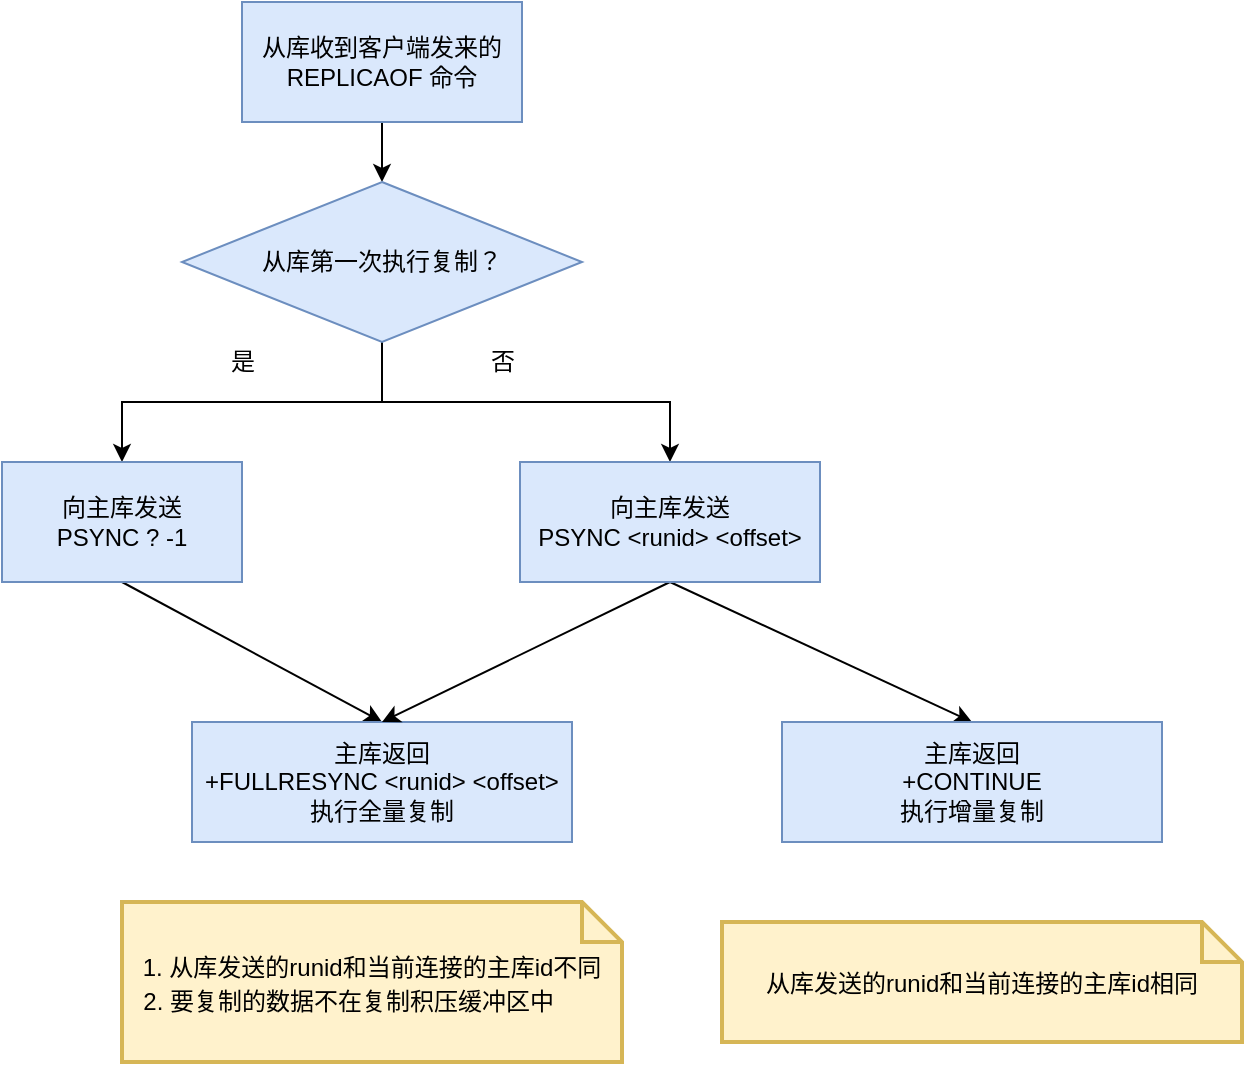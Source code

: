 <mxfile version="15.4.0" type="device"><diagram id="nJzFTUHdwMTyXhWlf6sG" name="第 1 页"><mxGraphModel dx="946" dy="628" grid="1" gridSize="10" guides="1" tooltips="1" connect="1" arrows="1" fold="1" page="1" pageScale="1" pageWidth="827" pageHeight="1169" math="0" shadow="0"><root><mxCell id="0"/><mxCell id="1" parent="0"/><mxCell id="jVdPghqgZhAgNdlS_1Cu-4" value="" style="edgeStyle=orthogonalEdgeStyle;rounded=0;orthogonalLoop=1;jettySize=auto;html=1;" parent="1" source="jVdPghqgZhAgNdlS_1Cu-2" target="jVdPghqgZhAgNdlS_1Cu-3" edge="1"><mxGeometry relative="1" as="geometry"/></mxCell><mxCell id="jVdPghqgZhAgNdlS_1Cu-2" value="从库收到客户端发来的 REPLICAOF 命令" style="rounded=0;whiteSpace=wrap;html=1;fillColor=#dae8fc;strokeColor=#6c8ebf;" parent="1" vertex="1"><mxGeometry x="200" y="180" width="140" height="60" as="geometry"/></mxCell><mxCell id="jVdPghqgZhAgNdlS_1Cu-9" style="edgeStyle=orthogonalEdgeStyle;rounded=0;orthogonalLoop=1;jettySize=auto;html=1;exitX=0.5;exitY=1;exitDx=0;exitDy=0;" parent="1" source="jVdPghqgZhAgNdlS_1Cu-3" target="jVdPghqgZhAgNdlS_1Cu-5" edge="1"><mxGeometry relative="1" as="geometry"/></mxCell><mxCell id="jVdPghqgZhAgNdlS_1Cu-10" style="edgeStyle=orthogonalEdgeStyle;rounded=0;orthogonalLoop=1;jettySize=auto;html=1;exitX=0.5;exitY=1;exitDx=0;exitDy=0;entryX=0.5;entryY=0;entryDx=0;entryDy=0;" parent="1" source="jVdPghqgZhAgNdlS_1Cu-3" target="jVdPghqgZhAgNdlS_1Cu-7" edge="1"><mxGeometry relative="1" as="geometry"/></mxCell><mxCell id="jVdPghqgZhAgNdlS_1Cu-3" value="从库第一次执行复制？" style="rhombus;whiteSpace=wrap;html=1;fillColor=#dae8fc;strokeColor=#6c8ebf;" parent="1" vertex="1"><mxGeometry x="170" y="270" width="200" height="80" as="geometry"/></mxCell><mxCell id="jVdPghqgZhAgNdlS_1Cu-11" style="rounded=0;orthogonalLoop=1;jettySize=auto;html=1;exitX=0.5;exitY=1;exitDx=0;exitDy=0;entryX=0.5;entryY=0;entryDx=0;entryDy=0;" parent="1" source="jVdPghqgZhAgNdlS_1Cu-5" target="jVdPghqgZhAgNdlS_1Cu-6" edge="1"><mxGeometry relative="1" as="geometry"/></mxCell><mxCell id="jVdPghqgZhAgNdlS_1Cu-5" value="向主库发送&lt;br&gt;PSYNC ? -1" style="rounded=0;whiteSpace=wrap;html=1;fillColor=#dae8fc;strokeColor=#6c8ebf;" parent="1" vertex="1"><mxGeometry x="80" y="410" width="120" height="60" as="geometry"/></mxCell><mxCell id="jVdPghqgZhAgNdlS_1Cu-6" value="主库返回&lt;br&gt;+FULLRESYNC &amp;lt;runid&amp;gt; &amp;lt;offset&amp;gt;&lt;br&gt;执行全量复制" style="rounded=0;whiteSpace=wrap;html=1;fillColor=#dae8fc;strokeColor=#6c8ebf;" parent="1" vertex="1"><mxGeometry x="175" y="540" width="190" height="60" as="geometry"/></mxCell><mxCell id="jVdPghqgZhAgNdlS_1Cu-13" style="rounded=0;orthogonalLoop=1;jettySize=auto;html=1;exitX=0.5;exitY=1;exitDx=0;exitDy=0;entryX=0.5;entryY=0;entryDx=0;entryDy=0;" parent="1" source="jVdPghqgZhAgNdlS_1Cu-7" target="jVdPghqgZhAgNdlS_1Cu-6" edge="1"><mxGeometry relative="1" as="geometry"/></mxCell><mxCell id="kwb3reApKw5dLQ-U5Vgl-1" style="rounded=0;orthogonalLoop=1;jettySize=auto;html=1;exitX=0.5;exitY=1;exitDx=0;exitDy=0;entryX=0.5;entryY=0;entryDx=0;entryDy=0;" edge="1" parent="1" source="jVdPghqgZhAgNdlS_1Cu-7" target="jVdPghqgZhAgNdlS_1Cu-8"><mxGeometry relative="1" as="geometry"/></mxCell><mxCell id="jVdPghqgZhAgNdlS_1Cu-7" value="向主库发送&lt;br&gt;PSYNC &amp;lt;runid&amp;gt; &amp;lt;offset&amp;gt;" style="rounded=0;whiteSpace=wrap;html=1;fillColor=#dae8fc;strokeColor=#6c8ebf;" parent="1" vertex="1"><mxGeometry x="339" y="410" width="150" height="60" as="geometry"/></mxCell><mxCell id="jVdPghqgZhAgNdlS_1Cu-8" value="主库返回&lt;br&gt;+&lt;span style=&quot;text-align: justify&quot;&gt;CONTINUE&lt;/span&gt;&lt;br&gt;执行增量复制" style="rounded=0;whiteSpace=wrap;html=1;fillColor=#dae8fc;strokeColor=#6c8ebf;" parent="1" vertex="1"><mxGeometry x="470" y="540" width="190" height="60" as="geometry"/></mxCell><mxCell id="jVdPghqgZhAgNdlS_1Cu-14" value="是" style="text;html=1;align=center;verticalAlign=middle;resizable=0;points=[];autosize=1;strokeColor=none;fillColor=none;" parent="1" vertex="1"><mxGeometry x="185" y="350" width="30" height="20" as="geometry"/></mxCell><mxCell id="jVdPghqgZhAgNdlS_1Cu-15" value="否" style="text;html=1;align=center;verticalAlign=middle;resizable=0;points=[];autosize=1;strokeColor=none;fillColor=none;" parent="1" vertex="1"><mxGeometry x="315" y="350" width="30" height="20" as="geometry"/></mxCell><mxCell id="jVdPghqgZhAgNdlS_1Cu-19" value="&lt;span style=&quot;color: rgb(0 , 0 , 0) ; font-size: 12px&quot;&gt;1. 从库发送的runid和当前连接的主库id不同&lt;/span&gt;&lt;br style=&quot;color: rgb(0 , 0 , 0) ; font-size: 12px&quot;&gt;&lt;span style=&quot;color: rgb(0 , 0 , 0) ; font-size: 12px&quot;&gt;2. 要复制的数据不在复制积压缓冲区中&amp;nbsp; &amp;nbsp; &amp;nbsp; &amp;nbsp;&lt;/span&gt;" style="shape=note;strokeWidth=2;fontSize=14;size=20;whiteSpace=wrap;html=1;fillColor=#fff2cc;strokeColor=#d6b656;fontColor=#666600;" parent="1" vertex="1"><mxGeometry x="140" y="630" width="250" height="80" as="geometry"/></mxCell><mxCell id="jVdPghqgZhAgNdlS_1Cu-20" value="&lt;span style=&quot;color: rgb(0 , 0 , 0) ; font-size: 12px&quot;&gt;从库发送的runid和当前连接的主库id相同&lt;/span&gt;" style="shape=note;strokeWidth=2;fontSize=14;size=20;whiteSpace=wrap;html=1;fillColor=#fff2cc;strokeColor=#d6b656;fontColor=#666600;" parent="1" vertex="1"><mxGeometry x="440" y="640" width="260" height="60" as="geometry"/></mxCell></root></mxGraphModel></diagram></mxfile>